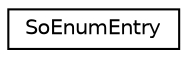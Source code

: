 digraph "Graphical Class Hierarchy"
{
 // LATEX_PDF_SIZE
  edge [fontname="Helvetica",fontsize="10",labelfontname="Helvetica",labelfontsize="10"];
  node [fontname="Helvetica",fontsize="10",shape=record];
  rankdir="LR";
  Node0 [label="SoEnumEntry",height=0.2,width=0.4,color="black", fillcolor="white", style="filled",URL="$classSoEnumEntry.html",tooltip=" "];
}
